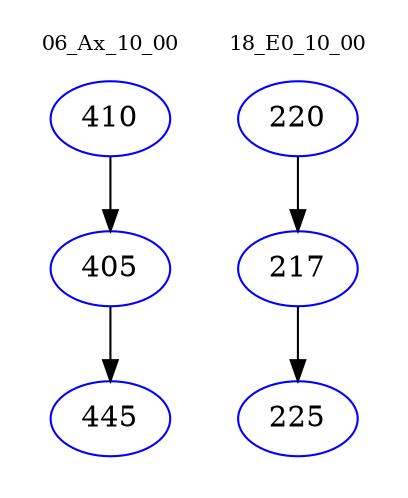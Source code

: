 digraph{
subgraph cluster_0 {
color = white
label = "06_Ax_10_00";
fontsize=10;
T0_410 [label="410", color="blue"]
T0_410 -> T0_405 [color="black"]
T0_405 [label="405", color="blue"]
T0_405 -> T0_445 [color="black"]
T0_445 [label="445", color="blue"]
}
subgraph cluster_1 {
color = white
label = "18_E0_10_00";
fontsize=10;
T1_220 [label="220", color="blue"]
T1_220 -> T1_217 [color="black"]
T1_217 [label="217", color="blue"]
T1_217 -> T1_225 [color="black"]
T1_225 [label="225", color="blue"]
}
}
